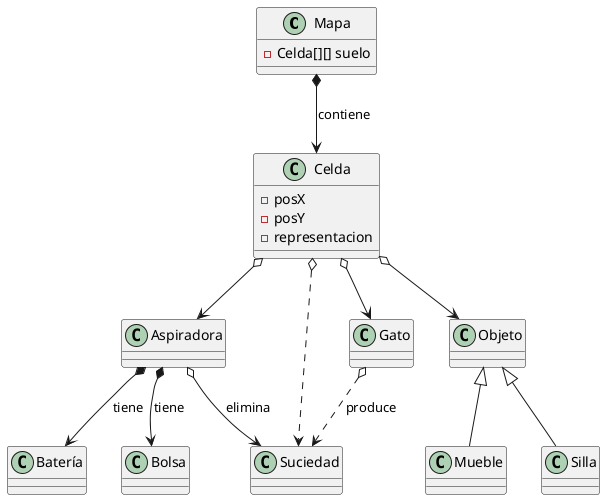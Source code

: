 @startuml
class Mapa{
    - Celda[][] suelo
}
class Aspiradora
class Suciedad
class Batería
class Gato
class Bolsa
class Objeto
class Celda {
    - posX
    - posY
    - representacion
}
class Mueble
class Silla

Mapa *--> Celda : contiene

Celda o--> Aspiradora 
Celda o--> Gato 
Celda o..> Suciedad
Celda o--> Objeto

Aspiradora o--> Suciedad : elimina
Aspiradora *--> Bolsa : tiene
Aspiradora *--> Batería : tiene

Gato o..> Suciedad : produce

Objeto <|-- Mueble
Objeto <|-- Silla

@enduml